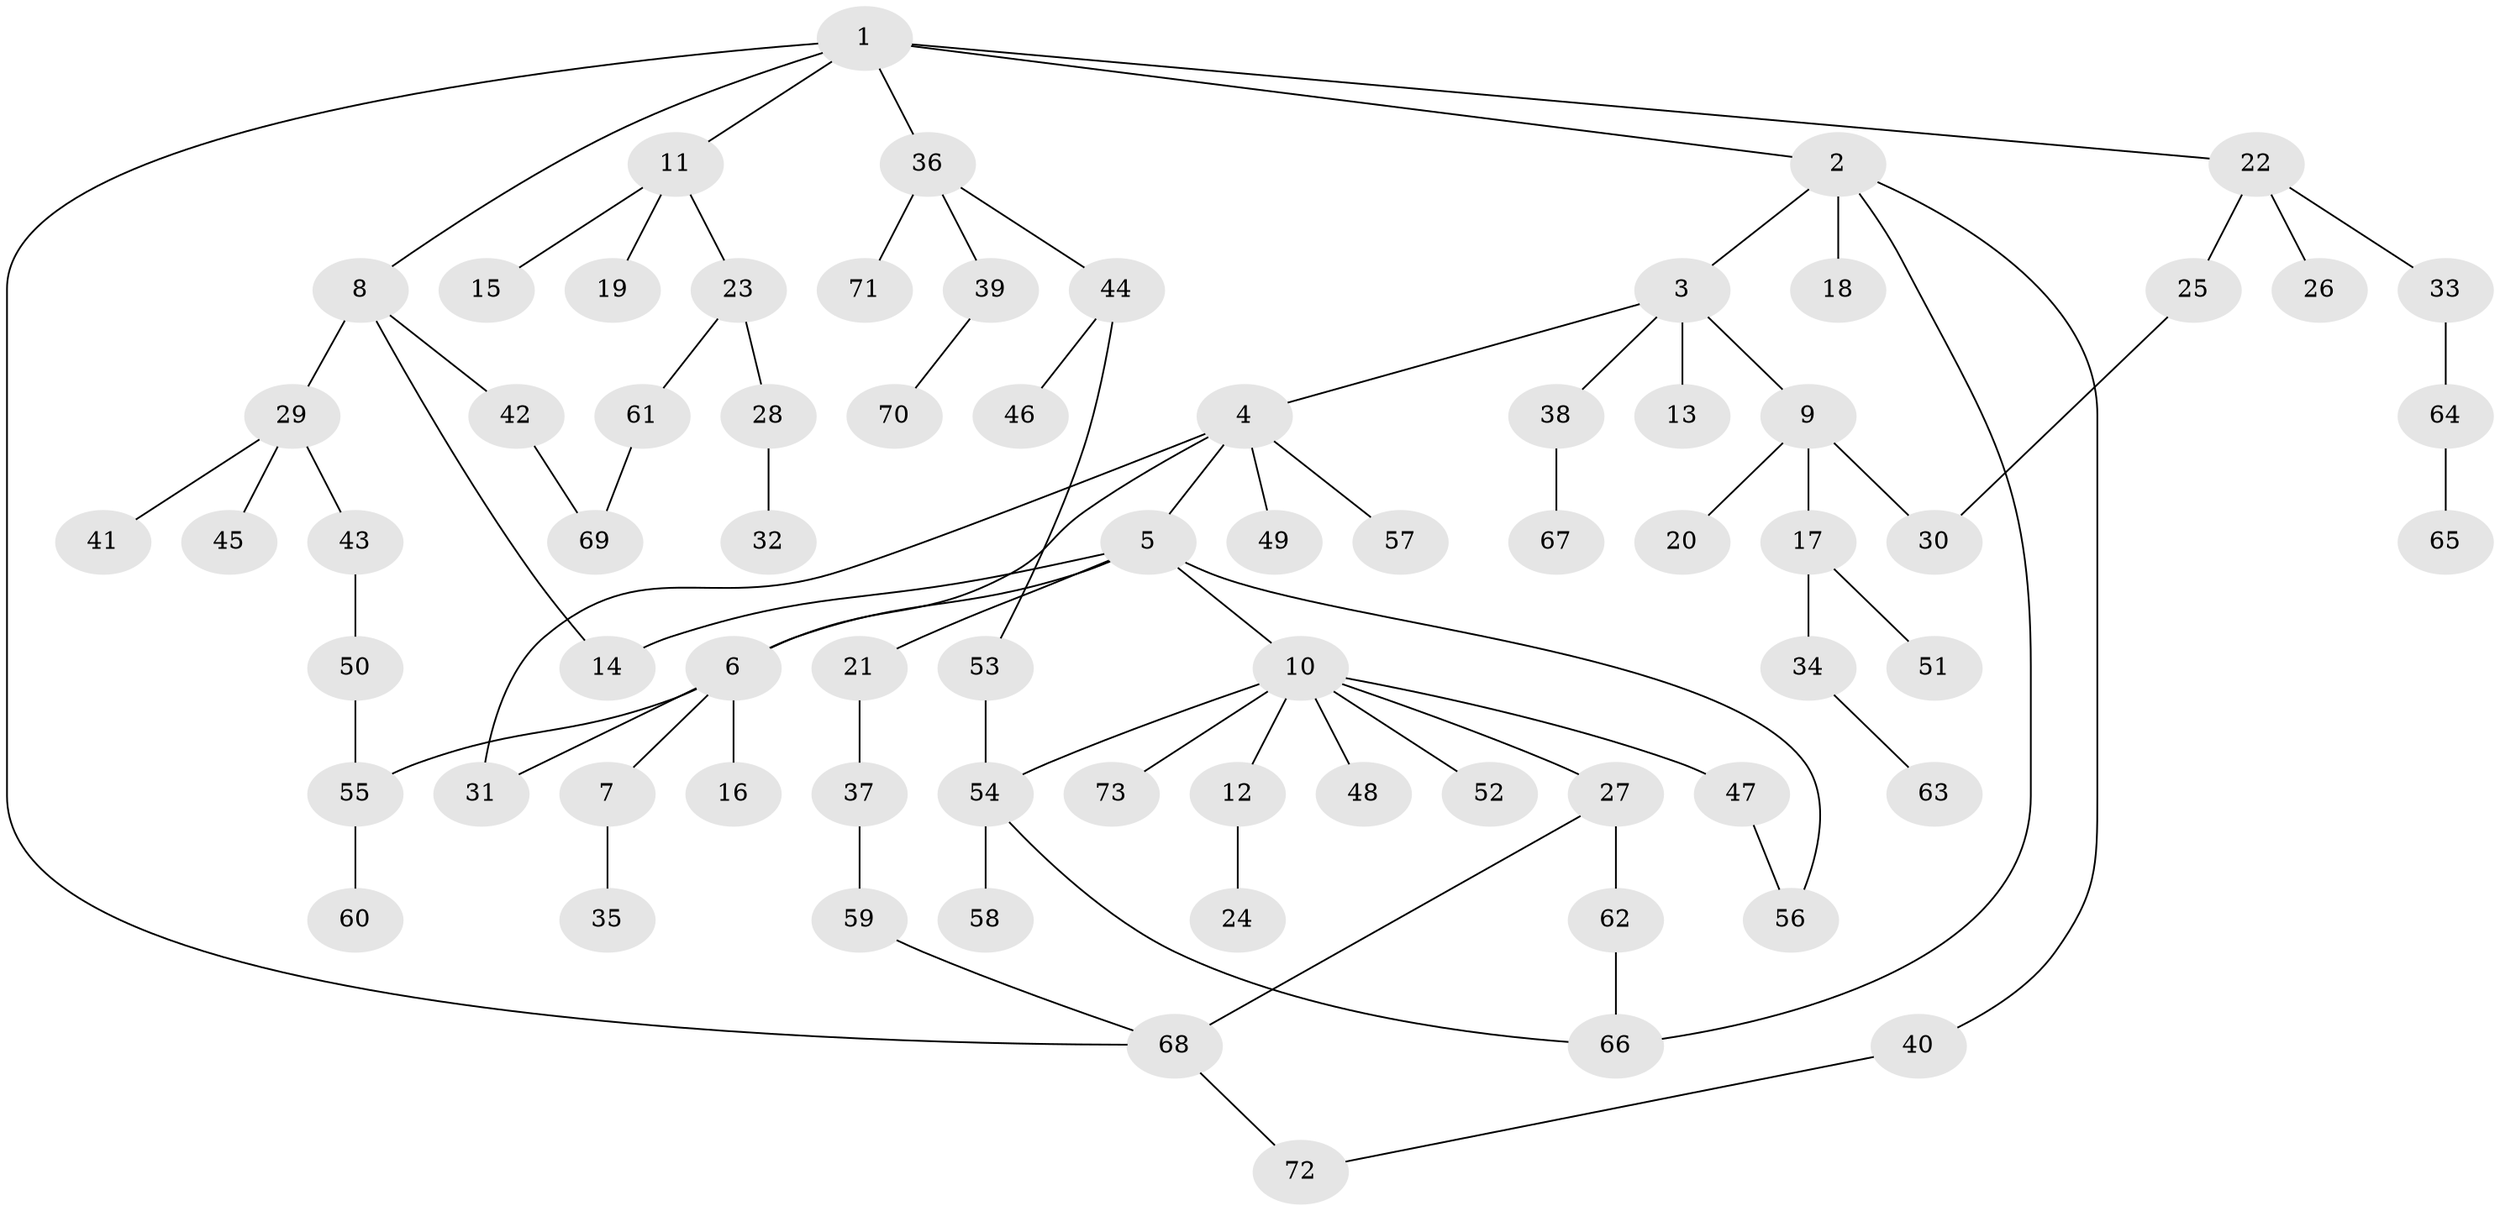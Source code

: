 // Generated by graph-tools (version 1.1) at 2025/01/03/09/25 03:01:00]
// undirected, 73 vertices, 85 edges
graph export_dot {
graph [start="1"]
  node [color=gray90,style=filled];
  1;
  2;
  3;
  4;
  5;
  6;
  7;
  8;
  9;
  10;
  11;
  12;
  13;
  14;
  15;
  16;
  17;
  18;
  19;
  20;
  21;
  22;
  23;
  24;
  25;
  26;
  27;
  28;
  29;
  30;
  31;
  32;
  33;
  34;
  35;
  36;
  37;
  38;
  39;
  40;
  41;
  42;
  43;
  44;
  45;
  46;
  47;
  48;
  49;
  50;
  51;
  52;
  53;
  54;
  55;
  56;
  57;
  58;
  59;
  60;
  61;
  62;
  63;
  64;
  65;
  66;
  67;
  68;
  69;
  70;
  71;
  72;
  73;
  1 -- 2;
  1 -- 8;
  1 -- 11;
  1 -- 22;
  1 -- 36;
  1 -- 68;
  2 -- 3;
  2 -- 18;
  2 -- 40;
  2 -- 66;
  3 -- 4;
  3 -- 9;
  3 -- 13;
  3 -- 38;
  4 -- 5;
  4 -- 31;
  4 -- 49;
  4 -- 57;
  4 -- 6;
  5 -- 6;
  5 -- 10;
  5 -- 14;
  5 -- 21;
  5 -- 56;
  6 -- 7;
  6 -- 16;
  6 -- 55;
  6 -- 31;
  7 -- 35;
  8 -- 29;
  8 -- 42;
  8 -- 14;
  9 -- 17;
  9 -- 20;
  9 -- 30;
  10 -- 12;
  10 -- 27;
  10 -- 47;
  10 -- 48;
  10 -- 52;
  10 -- 54;
  10 -- 73;
  11 -- 15;
  11 -- 19;
  11 -- 23;
  12 -- 24;
  17 -- 34;
  17 -- 51;
  21 -- 37;
  22 -- 25;
  22 -- 26;
  22 -- 33;
  23 -- 28;
  23 -- 61;
  25 -- 30;
  27 -- 62;
  27 -- 68;
  28 -- 32;
  29 -- 41;
  29 -- 43;
  29 -- 45;
  33 -- 64;
  34 -- 63;
  36 -- 39;
  36 -- 44;
  36 -- 71;
  37 -- 59;
  38 -- 67;
  39 -- 70;
  40 -- 72;
  42 -- 69;
  43 -- 50;
  44 -- 46;
  44 -- 53;
  47 -- 56;
  50 -- 55;
  53 -- 54;
  54 -- 58;
  54 -- 66;
  55 -- 60;
  59 -- 68;
  61 -- 69;
  62 -- 66;
  64 -- 65;
  68 -- 72;
}
